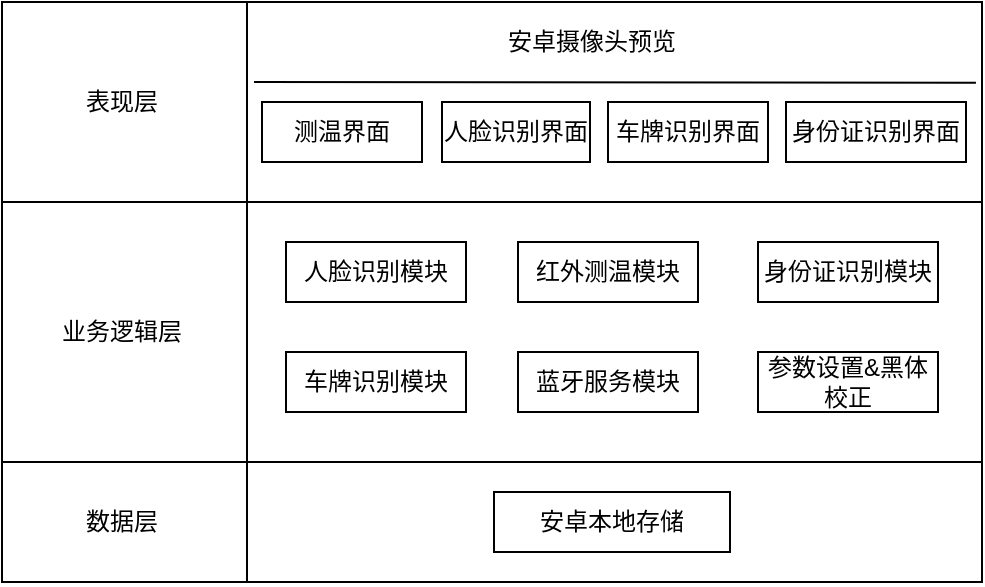<mxfile version="13.10.4" type="github">
  <diagram id="UD5Rg1CCWS8HYWvJp8g0" name="Page-1">
    <mxGraphModel dx="1038" dy="575" grid="1" gridSize="10" guides="1" tooltips="1" connect="1" arrows="1" fold="1" page="1" pageScale="1" pageWidth="827" pageHeight="1169" math="0" shadow="0">
      <root>
        <mxCell id="0" />
        <mxCell id="1" parent="0" />
        <mxCell id="Yr0-ymSCTVtCz-7k5Eg6-15" value="" style="rounded=0;whiteSpace=wrap;html=1;" parent="1" vertex="1">
          <mxGeometry x="180" y="240" width="490" height="130" as="geometry" />
        </mxCell>
        <mxCell id="Yr0-ymSCTVtCz-7k5Eg6-16" value="" style="endArrow=none;html=1;entryX=0.25;entryY=0;entryDx=0;entryDy=0;exitX=0.25;exitY=1;exitDx=0;exitDy=0;" parent="1" source="Yr0-ymSCTVtCz-7k5Eg6-15" target="Yr0-ymSCTVtCz-7k5Eg6-15" edge="1">
          <mxGeometry width="50" height="50" relative="1" as="geometry">
            <mxPoint x="390" y="240" as="sourcePoint" />
            <mxPoint x="440" y="190" as="targetPoint" />
          </mxGeometry>
        </mxCell>
        <mxCell id="Yr0-ymSCTVtCz-7k5Eg6-18" value="业务逻辑层" style="text;html=1;strokeColor=none;fillColor=none;align=center;verticalAlign=middle;whiteSpace=wrap;rounded=0;" parent="1" vertex="1">
          <mxGeometry x="205" y="295" width="70" height="20" as="geometry" />
        </mxCell>
        <mxCell id="Yr0-ymSCTVtCz-7k5Eg6-20" value="" style="rounded=0;whiteSpace=wrap;html=1;" parent="1" vertex="1">
          <mxGeometry x="180" y="140" width="490" height="100" as="geometry" />
        </mxCell>
        <mxCell id="Yr0-ymSCTVtCz-7k5Eg6-21" value="" style="endArrow=none;html=1;entryX=0.25;entryY=0;entryDx=0;entryDy=0;exitX=0.25;exitY=1;exitDx=0;exitDy=0;" parent="1" source="Yr0-ymSCTVtCz-7k5Eg6-20" target="Yr0-ymSCTVtCz-7k5Eg6-20" edge="1">
          <mxGeometry width="50" height="50" relative="1" as="geometry">
            <mxPoint x="270" y="230" as="sourcePoint" />
            <mxPoint x="320" y="180" as="targetPoint" />
          </mxGeometry>
        </mxCell>
        <mxCell id="Yr0-ymSCTVtCz-7k5Eg6-22" value="表现层" style="text;html=1;strokeColor=none;fillColor=none;align=center;verticalAlign=middle;whiteSpace=wrap;rounded=0;" parent="1" vertex="1">
          <mxGeometry x="220" y="180" width="40" height="20" as="geometry" />
        </mxCell>
        <mxCell id="Yr0-ymSCTVtCz-7k5Eg6-23" value="测温界面" style="rounded=0;whiteSpace=wrap;html=1;" parent="1" vertex="1">
          <mxGeometry x="310" y="190" width="80" height="30" as="geometry" />
        </mxCell>
        <mxCell id="Yr0-ymSCTVtCz-7k5Eg6-24" value="人脸识别界面" style="rounded=0;whiteSpace=wrap;html=1;" parent="1" vertex="1">
          <mxGeometry x="400" y="190" width="74" height="30" as="geometry" />
        </mxCell>
        <mxCell id="Yr0-ymSCTVtCz-7k5Eg6-25" value="车牌识别界面" style="rounded=0;whiteSpace=wrap;html=1;" parent="1" vertex="1">
          <mxGeometry x="483" y="190" width="80" height="30" as="geometry" />
        </mxCell>
        <mxCell id="Yr0-ymSCTVtCz-7k5Eg6-26" value="身份证识别界面" style="rounded=0;whiteSpace=wrap;html=1;" parent="1" vertex="1">
          <mxGeometry x="572" y="190" width="90" height="30" as="geometry" />
        </mxCell>
        <mxCell id="Yr0-ymSCTVtCz-7k5Eg6-28" value="人脸识别模块" style="rounded=0;whiteSpace=wrap;html=1;" parent="1" vertex="1">
          <mxGeometry x="322" y="260" width="90" height="30" as="geometry" />
        </mxCell>
        <mxCell id="Yr0-ymSCTVtCz-7k5Eg6-29" value="红外测温模块" style="rounded=0;whiteSpace=wrap;html=1;" parent="1" vertex="1">
          <mxGeometry x="438" y="260" width="90" height="30" as="geometry" />
        </mxCell>
        <mxCell id="Yr0-ymSCTVtCz-7k5Eg6-30" style="edgeStyle=orthogonalEdgeStyle;rounded=0;orthogonalLoop=1;jettySize=auto;html=1;exitX=0.5;exitY=1;exitDx=0;exitDy=0;" parent="1" source="Yr0-ymSCTVtCz-7k5Eg6-28" target="Yr0-ymSCTVtCz-7k5Eg6-28" edge="1">
          <mxGeometry relative="1" as="geometry" />
        </mxCell>
        <mxCell id="Yr0-ymSCTVtCz-7k5Eg6-31" value="车牌识别模块" style="rounded=0;whiteSpace=wrap;html=1;" parent="1" vertex="1">
          <mxGeometry x="322" y="315" width="90" height="30" as="geometry" />
        </mxCell>
        <mxCell id="Yr0-ymSCTVtCz-7k5Eg6-32" value="身份证识别模块" style="rounded=0;whiteSpace=wrap;html=1;" parent="1" vertex="1">
          <mxGeometry x="558" y="260" width="90" height="30" as="geometry" />
        </mxCell>
        <mxCell id="Yr0-ymSCTVtCz-7k5Eg6-34" value="蓝牙服务模块" style="rounded=0;whiteSpace=wrap;html=1;" parent="1" vertex="1">
          <mxGeometry x="438" y="315" width="90" height="30" as="geometry" />
        </mxCell>
        <mxCell id="Yr0-ymSCTVtCz-7k5Eg6-38" value="参数设置&amp;amp;黑体校正" style="rounded=0;whiteSpace=wrap;html=1;" parent="1" vertex="1">
          <mxGeometry x="558" y="315" width="90" height="30" as="geometry" />
        </mxCell>
        <mxCell id="Yr0-ymSCTVtCz-7k5Eg6-39" value="" style="rounded=0;whiteSpace=wrap;html=1;" parent="1" vertex="1">
          <mxGeometry x="180" y="370" width="490" height="60" as="geometry" />
        </mxCell>
        <mxCell id="Yr0-ymSCTVtCz-7k5Eg6-41" value="数据层" style="text;html=1;strokeColor=none;fillColor=none;align=center;verticalAlign=middle;whiteSpace=wrap;rounded=0;" parent="1" vertex="1">
          <mxGeometry x="220" y="390" width="40" height="20" as="geometry" />
        </mxCell>
        <mxCell id="Yr0-ymSCTVtCz-7k5Eg6-42" value="安卓本地存储" style="rounded=0;whiteSpace=wrap;html=1;" parent="1" vertex="1">
          <mxGeometry x="426" y="385" width="118" height="30" as="geometry" />
        </mxCell>
        <mxCell id="Yr0-ymSCTVtCz-7k5Eg6-45" value="" style="endArrow=none;html=1;exitX=0.25;exitY=1;exitDx=0;exitDy=0;entryX=0.25;entryY=0;entryDx=0;entryDy=0;" parent="1" source="Yr0-ymSCTVtCz-7k5Eg6-39" target="Yr0-ymSCTVtCz-7k5Eg6-39" edge="1">
          <mxGeometry width="50" height="50" relative="1" as="geometry">
            <mxPoint x="310" y="425" as="sourcePoint" />
            <mxPoint x="360" y="375" as="targetPoint" />
          </mxGeometry>
        </mxCell>
        <mxCell id="ZLWEBydwJUNTTgGBpTzl-4" value="" style="endArrow=none;html=1;entryX=1.002;entryY=0.404;entryDx=0;entryDy=0;entryPerimeter=0;" edge="1" parent="1">
          <mxGeometry width="50" height="50" relative="1" as="geometry">
            <mxPoint x="306" y="180" as="sourcePoint" />
            <mxPoint x="666.98" y="180.4" as="targetPoint" />
          </mxGeometry>
        </mxCell>
        <mxCell id="ZLWEBydwJUNTTgGBpTzl-5" value="安卓摄像头预览" style="text;html=1;strokeColor=none;fillColor=none;align=center;verticalAlign=middle;whiteSpace=wrap;rounded=0;" vertex="1" parent="1">
          <mxGeometry x="410" y="150" width="130" height="20" as="geometry" />
        </mxCell>
      </root>
    </mxGraphModel>
  </diagram>
</mxfile>
